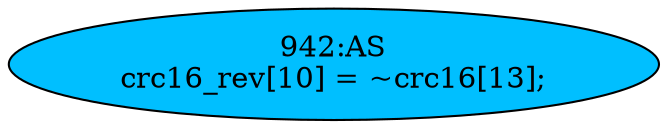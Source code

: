strict digraph "" {
	node [label="\N"];
	"942:AS"	 [ast="<pyverilog.vparser.ast.Assign object at 0x7f55d3d0f8d0>",
		def_var="['crc16_rev']",
		fillcolor=deepskyblue,
		label="942:AS
crc16_rev[10] = ~crc16[13];",
		statements="[]",
		style=filled,
		typ=Assign,
		use_var="['crc16']"];
}

